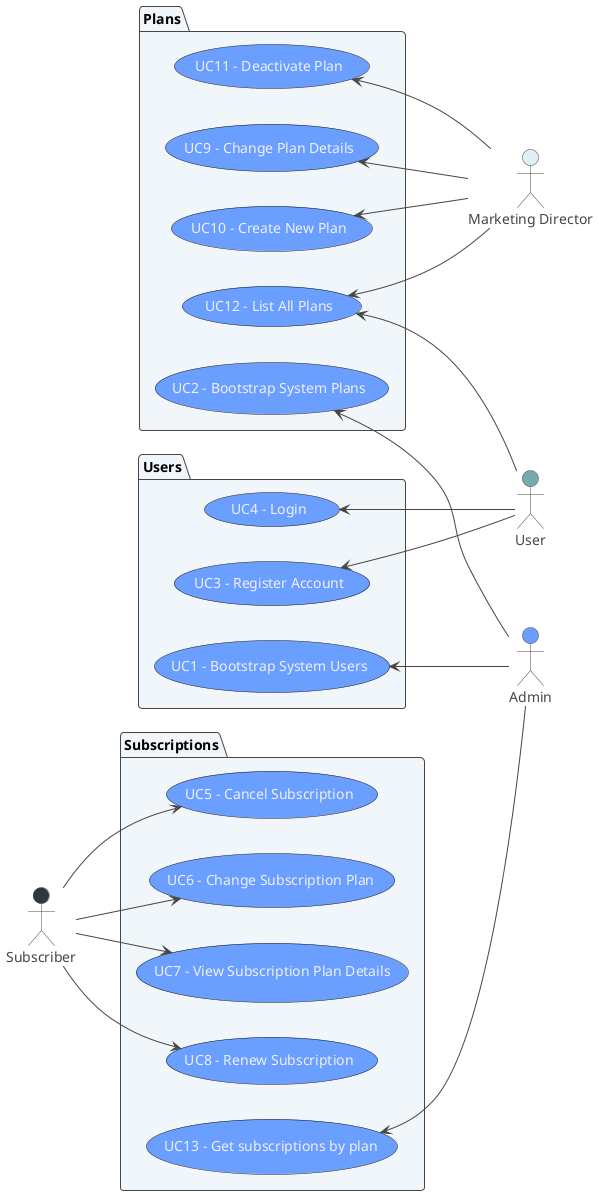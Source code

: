 @startuml
'https://plantuml.com/use-case-diagram
!theme toy

left to right direction

skinparam backgroundColor Transparent
skinparam packageBackgroundColor #f0f6fa 
skinparam usecaseBackgroundColor #6A9EFF
skinparam usecaseFontColor MOTIVATION


:Admin: as "Admin" #6A9EFF
:Director: as "Marketing Director" #E0EEF6
:User: as "User" #76ABAE
:Subscriber: as "Subscriber" #31363F

package Plans {
 usecase "UC9 - Change Plan Details" as UC8
 usecase "UC10 - Create New Plan" as UC9
 usecase "UC11 - Deactivate Plan" as UC10
 usecase "UC12 - List All Plans" as UC11
 usecase "UC2 - Bootstrap System Plans" as UC12
}

package Subscriptions {
    usecase "UC5 - Cancel Subscription" as UC4
    usecase "UC6 - Change Subscription Plan" as UC5
    usecase "UC7 - View Subscription Plan Details" as UC6
    usecase "UC8 - Renew Subscription" as UC7
    usecase "UC13 - Get subscriptions by plan" as UC13
}

package Users {
    usecase "UC3 - Register Account" as UC1
    usecase "UC1 - Bootstrap System Users" as UC2
    usecase "UC4 - Login" as UC3
}


UC2 <-- Admin
UC12 <-- Admin
UC13 <-- Admin

UC8 <-- Director
UC9 <-- Director
UC10 <-- Director
UC11 <-- Director

UC1 <-- User
UC3 <-- User
UC11 <-- User

Subscriber --> UC4
Subscriber --> UC5
Subscriber --> UC6
Subscriber --> UC7

@enduml
